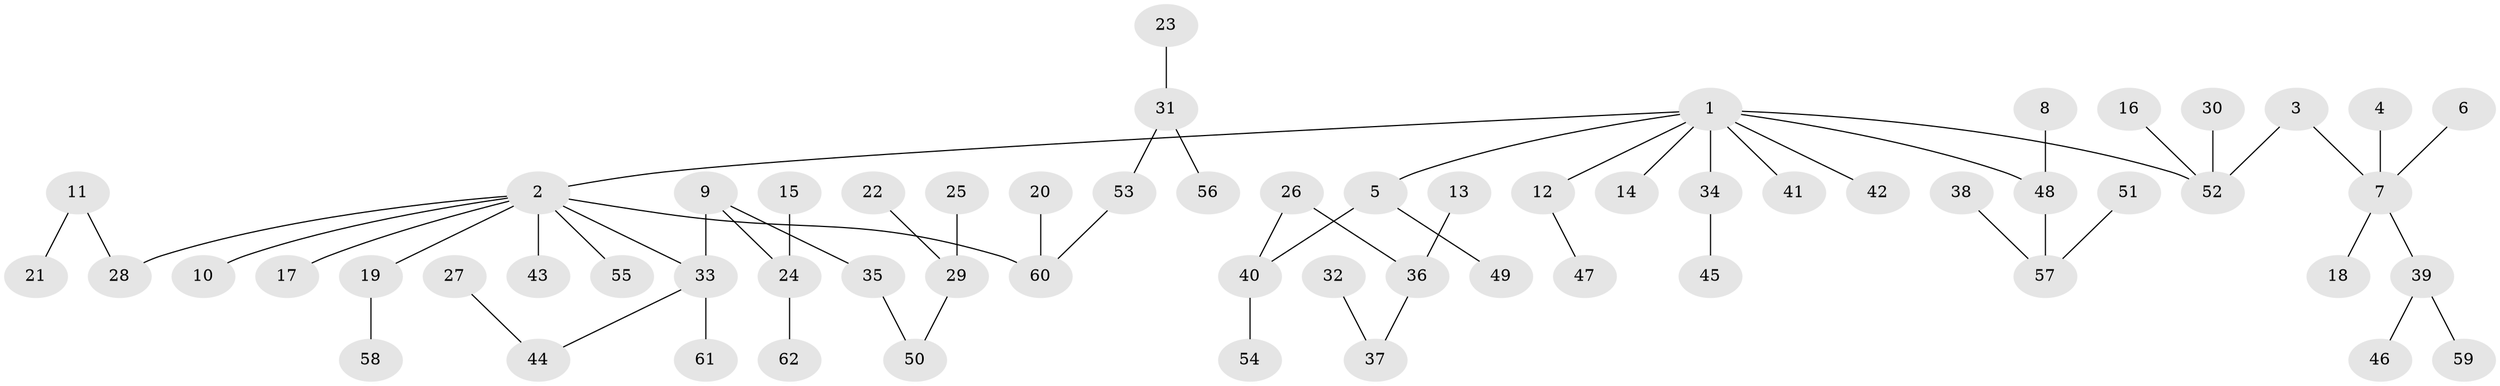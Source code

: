 // original degree distribution, {5: 0.016260162601626018, 9: 0.008130081300813009, 6: 0.016260162601626018, 3: 0.13008130081300814, 4: 0.07317073170731707, 2: 0.2926829268292683, 1: 0.4634146341463415}
// Generated by graph-tools (version 1.1) at 2025/50/03/09/25 03:50:15]
// undirected, 62 vertices, 61 edges
graph export_dot {
graph [start="1"]
  node [color=gray90,style=filled];
  1;
  2;
  3;
  4;
  5;
  6;
  7;
  8;
  9;
  10;
  11;
  12;
  13;
  14;
  15;
  16;
  17;
  18;
  19;
  20;
  21;
  22;
  23;
  24;
  25;
  26;
  27;
  28;
  29;
  30;
  31;
  32;
  33;
  34;
  35;
  36;
  37;
  38;
  39;
  40;
  41;
  42;
  43;
  44;
  45;
  46;
  47;
  48;
  49;
  50;
  51;
  52;
  53;
  54;
  55;
  56;
  57;
  58;
  59;
  60;
  61;
  62;
  1 -- 2 [weight=1.0];
  1 -- 5 [weight=1.0];
  1 -- 12 [weight=1.0];
  1 -- 14 [weight=1.0];
  1 -- 34 [weight=1.0];
  1 -- 41 [weight=1.0];
  1 -- 42 [weight=1.0];
  1 -- 48 [weight=1.0];
  1 -- 52 [weight=1.0];
  2 -- 10 [weight=1.0];
  2 -- 17 [weight=1.0];
  2 -- 19 [weight=1.0];
  2 -- 28 [weight=1.0];
  2 -- 33 [weight=1.0];
  2 -- 43 [weight=1.0];
  2 -- 55 [weight=1.0];
  2 -- 60 [weight=1.0];
  3 -- 7 [weight=1.0];
  3 -- 52 [weight=1.0];
  4 -- 7 [weight=1.0];
  5 -- 40 [weight=1.0];
  5 -- 49 [weight=1.0];
  6 -- 7 [weight=1.0];
  7 -- 18 [weight=1.0];
  7 -- 39 [weight=1.0];
  8 -- 48 [weight=1.0];
  9 -- 24 [weight=1.0];
  9 -- 33 [weight=1.0];
  9 -- 35 [weight=1.0];
  11 -- 21 [weight=1.0];
  11 -- 28 [weight=1.0];
  12 -- 47 [weight=1.0];
  13 -- 36 [weight=1.0];
  15 -- 24 [weight=1.0];
  16 -- 52 [weight=1.0];
  19 -- 58 [weight=1.0];
  20 -- 60 [weight=1.0];
  22 -- 29 [weight=1.0];
  23 -- 31 [weight=1.0];
  24 -- 62 [weight=1.0];
  25 -- 29 [weight=1.0];
  26 -- 36 [weight=1.0];
  26 -- 40 [weight=1.0];
  27 -- 44 [weight=1.0];
  29 -- 50 [weight=1.0];
  30 -- 52 [weight=1.0];
  31 -- 53 [weight=1.0];
  31 -- 56 [weight=1.0];
  32 -- 37 [weight=1.0];
  33 -- 44 [weight=1.0];
  33 -- 61 [weight=1.0];
  34 -- 45 [weight=1.0];
  35 -- 50 [weight=1.0];
  36 -- 37 [weight=1.0];
  38 -- 57 [weight=1.0];
  39 -- 46 [weight=1.0];
  39 -- 59 [weight=1.0];
  40 -- 54 [weight=1.0];
  48 -- 57 [weight=1.0];
  51 -- 57 [weight=1.0];
  53 -- 60 [weight=1.0];
}
